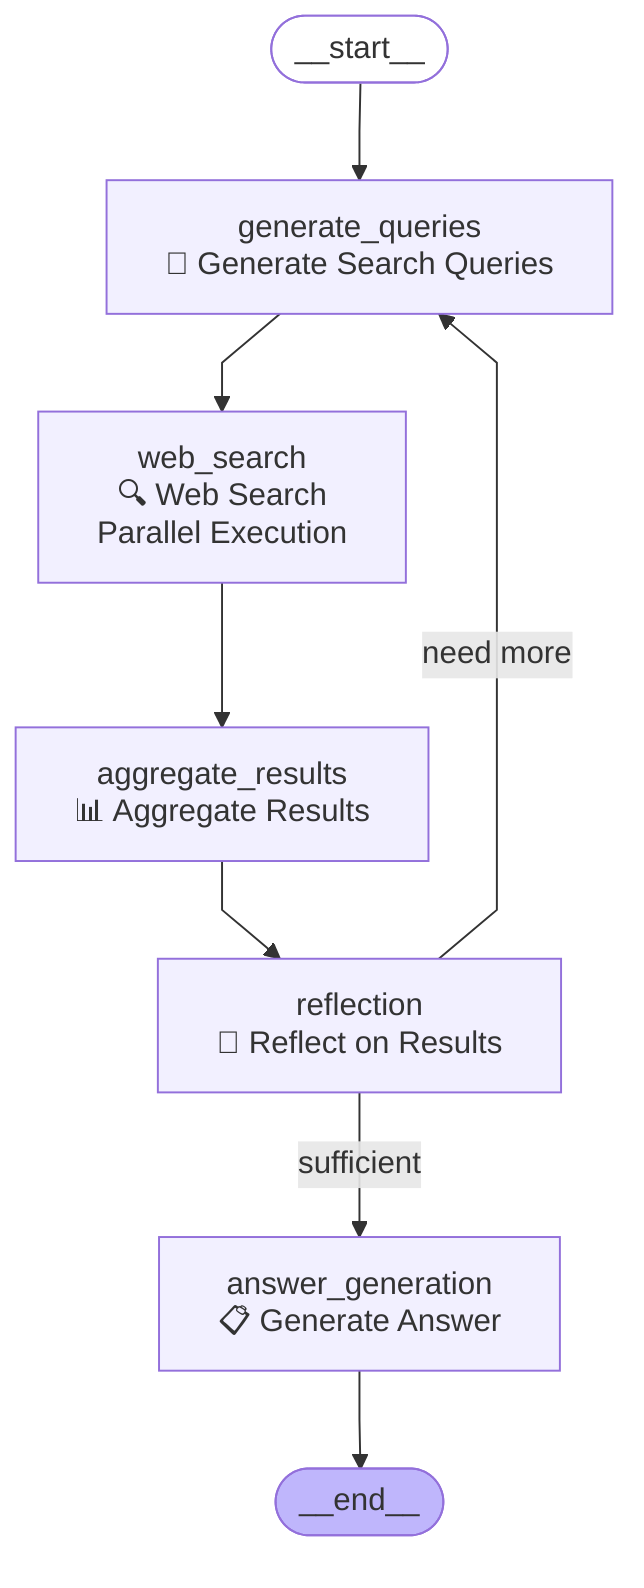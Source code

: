%%{init: {'flowchart': {'curve': 'linear'}}}%%
graph TD;
    START([__start__]):::first
    GQ[generate_queries<br/>📝 Generate Search Queries]
    WS[web_search<br/>🔍 Web Search<br/>Parallel Execution]
    AR[aggregate_results<br/>📊 Aggregate Results]
    RF[reflection<br/>🤔 Reflect on Results]
    AG[answer_generation<br/>📋 Generate Answer]
    END([__end__]):::last

    START --> GQ
    GQ --> WS
    WS --> AR
    AR --> RF
    RF -->|sufficient| AG
    RF -->|need more| GQ
    AG --> END

    classDef default fill:#f2f0ff,line-height:1.2
    classDef first fill-opacity:0
    classDef last fill:#bfb6fc